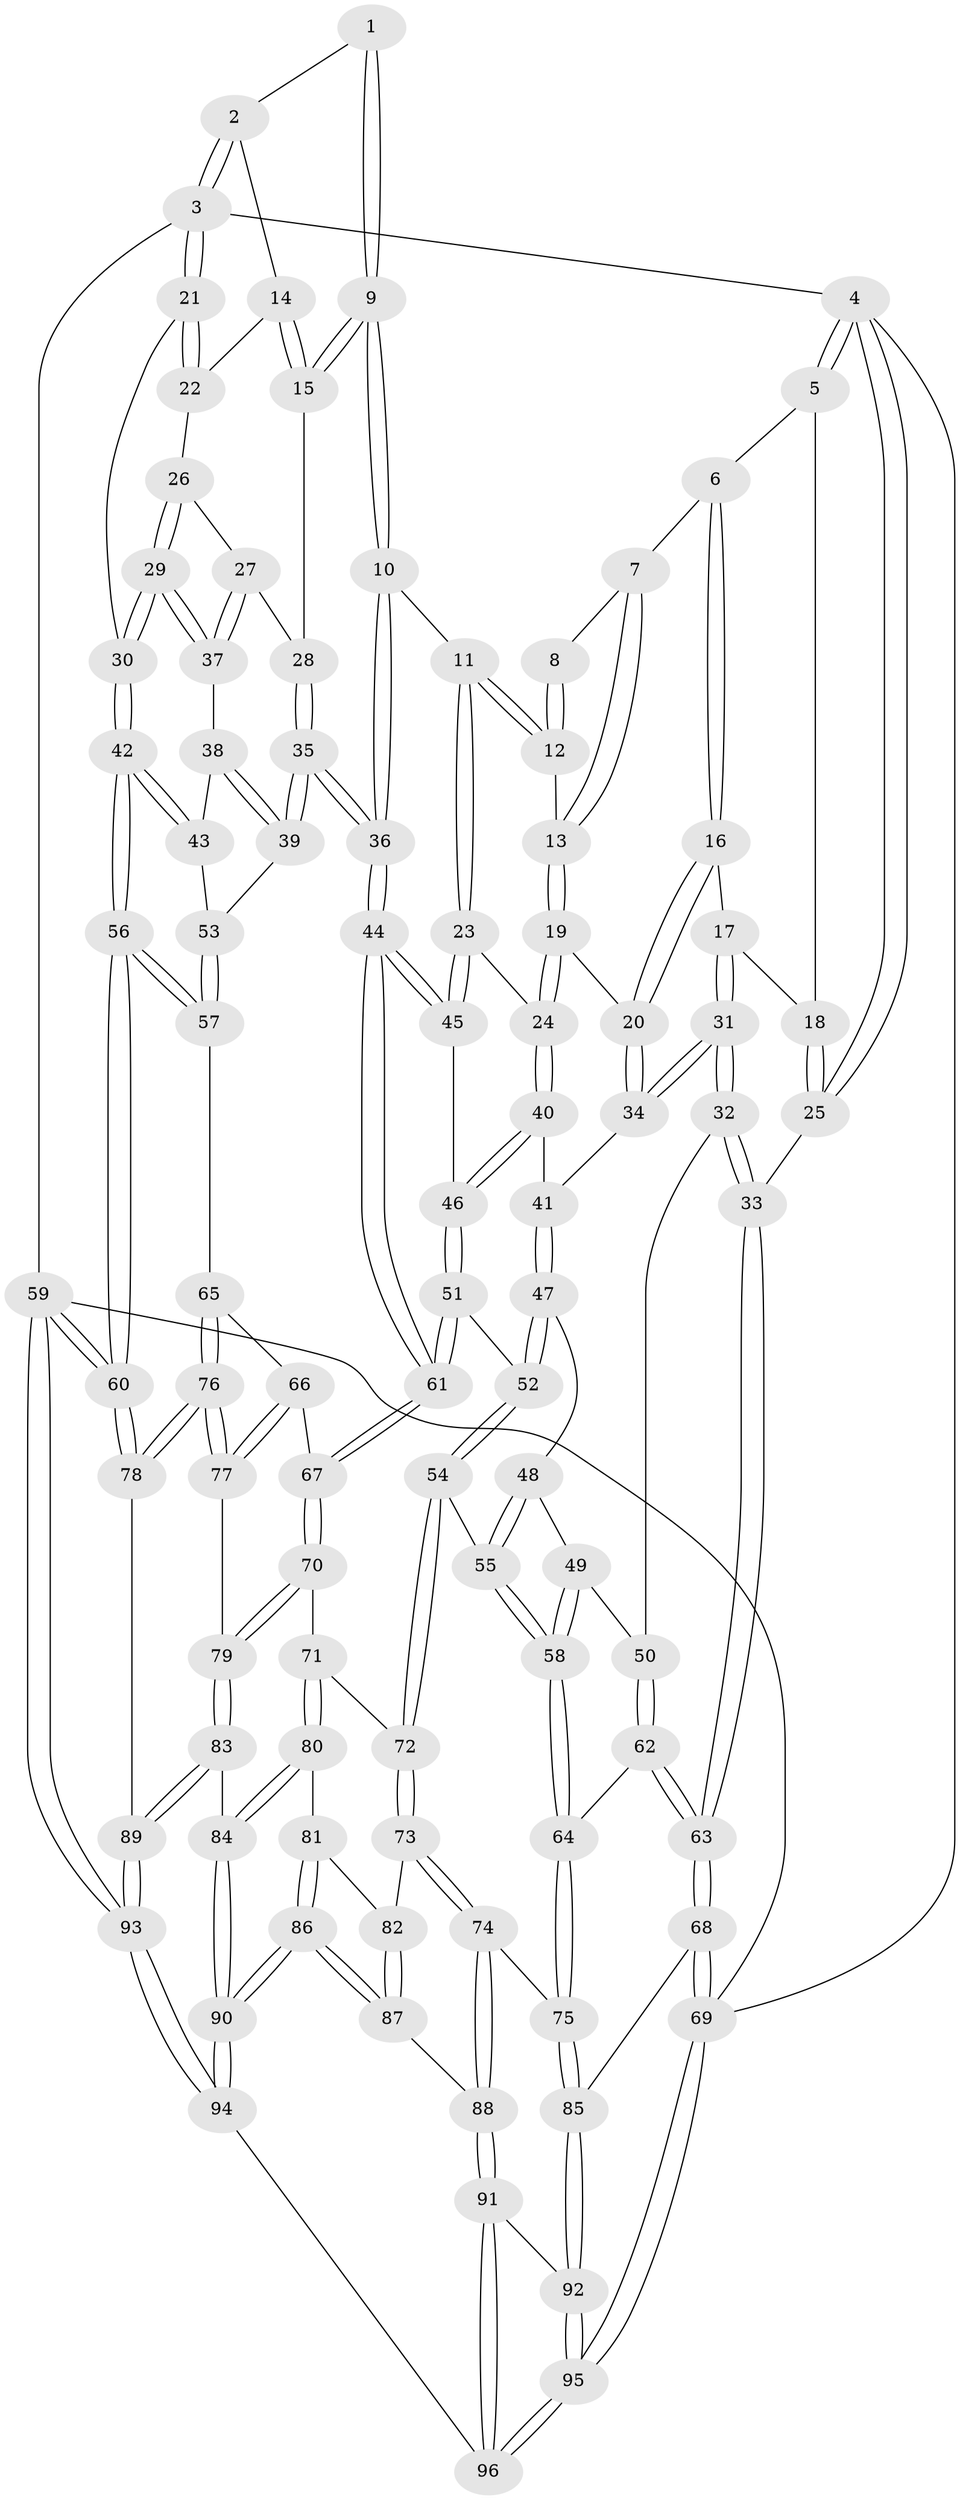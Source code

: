 // coarse degree distribution, {5: 0.5074626865671642, 3: 0.08955223880597014, 4: 0.22388059701492538, 6: 0.13432835820895522, 7: 0.029850746268656716, 8: 0.014925373134328358}
// Generated by graph-tools (version 1.1) at 2025/06/03/04/25 22:06:35]
// undirected, 96 vertices, 237 edges
graph export_dot {
graph [start="1"]
  node [color=gray90,style=filled];
  1 [pos="+0.5526425309457399+0"];
  2 [pos="+0.8640305997763948+0"];
  3 [pos="+1+0"];
  4 [pos="+0+0"];
  5 [pos="+0+0"];
  6 [pos="+0.20529194940020232+0"];
  7 [pos="+0.34797065757975126+0"];
  8 [pos="+0.5210750891259417+0"];
  9 [pos="+0.627767980604119+0.12165167911055196"];
  10 [pos="+0.6222380645394536+0.12809810315194373"];
  11 [pos="+0.5337304909047984+0.18317912377072668"];
  12 [pos="+0.48195011693097467+0.09362699876568632"];
  13 [pos="+0.36868864624760306+0.08149310740693708"];
  14 [pos="+0.8155649812812256+0"];
  15 [pos="+0.7359513523617314+0.11821272676039185"];
  16 [pos="+0.18506647697896558+0.08265969999877915"];
  17 [pos="+0.10826568086780088+0.1181339297952622"];
  18 [pos="+0.06600863663560524+0.10590134269679731"];
  19 [pos="+0.33923948288250333+0.15177463529128846"];
  20 [pos="+0.23449497293607158+0.14712274208511844"];
  21 [pos="+1+0"];
  22 [pos="+0.8945748584467028+0.11826682143585064"];
  23 [pos="+0.512858864757332+0.22061342785079796"];
  24 [pos="+0.3761200633117468+0.20033281793582686"];
  25 [pos="+0+0.1485965453821803"];
  26 [pos="+0.8947244923804193+0.12739939799293828"];
  27 [pos="+0.8637246037312305+0.18127237783901734"];
  28 [pos="+0.7493910951197618+0.1401401215230533"];
  29 [pos="+1+0.2643429131237134"];
  30 [pos="+1+0.27173958634672135"];
  31 [pos="+0.05225770088196079+0.32171703640529914"];
  32 [pos="+0.005356616914737606+0.34703674208799773"];
  33 [pos="+0+0.35824235337879795"];
  34 [pos="+0.18230631211172524+0.2948143116254779"];
  35 [pos="+0.7547846740343277+0.381435151629056"];
  36 [pos="+0.7452116222538635+0.3850178147995441"];
  37 [pos="+0.8696624930331297+0.20806827735428024"];
  38 [pos="+0.8637670244206384+0.22074419931186234"];
  39 [pos="+0.7623650364253189+0.38098470601598305"];
  40 [pos="+0.33052983112174744+0.2994805175791235"];
  41 [pos="+0.2178502488178252+0.3143755360170194"];
  42 [pos="+1+0.35635182738196697"];
  43 [pos="+1+0.366986741572706"];
  44 [pos="+0.727327631384547+0.3957195218632954"];
  45 [pos="+0.537808631615865+0.3260335357290358"];
  46 [pos="+0.42809907304340833+0.42260394602982954"];
  47 [pos="+0.26637400319316756+0.45257102283925316"];
  48 [pos="+0.23908302172920692+0.4667498357814061"];
  49 [pos="+0.17248681372735178+0.48318632439618714"];
  50 [pos="+0.1360204998957003+0.47617077939373775"];
  51 [pos="+0.41723901231056587+0.4546587749230934"];
  52 [pos="+0.3966957777279532+0.4939840424331626"];
  53 [pos="+0.8080016959868389+0.39352972570377087"];
  54 [pos="+0.39861976364565255+0.5088578663337936"];
  55 [pos="+0.23324037695287436+0.5598065253813838"];
  56 [pos="+1+0.6550457312898331"];
  57 [pos="+0.9131535157490202+0.5853086813610093"];
  58 [pos="+0.20443151472612375+0.6018235322004692"];
  59 [pos="+1+1"];
  60 [pos="+1+0.9132299050063455"];
  61 [pos="+0.6901570958108858+0.5054440379542415"];
  62 [pos="+0.10438632476872196+0.5879569209677027"];
  63 [pos="+0+0.6191654806438635"];
  64 [pos="+0.196895624358288+0.6548631258795514"];
  65 [pos="+0.856432894561015+0.6121530739412301"];
  66 [pos="+0.7857250946084631+0.6059550214675675"];
  67 [pos="+0.6819087330992434+0.5520358916858813"];
  68 [pos="+0+0.6387619083273959"];
  69 [pos="+0+1"];
  70 [pos="+0.6618867539310052+0.5773196288714276"];
  71 [pos="+0.5928666854651246+0.6279482307484765"];
  72 [pos="+0.4005839290415271+0.5174850960024796"];
  73 [pos="+0.33955132077556893+0.6579299535832228"];
  74 [pos="+0.27179898916955575+0.7058036717128144"];
  75 [pos="+0.2203787815733006+0.7017429249411017"];
  76 [pos="+0.8400334364092171+0.7575214308663647"];
  77 [pos="+0.7918083082850851+0.7439985388973871"];
  78 [pos="+0.8483898951371189+0.7640385396571079"];
  79 [pos="+0.7663807507631027+0.7455962729320157"];
  80 [pos="+0.5739706627642813+0.7101526542162538"];
  81 [pos="+0.4214087211218207+0.7024461619202662"];
  82 [pos="+0.4178839053696329+0.7016235061456562"];
  83 [pos="+0.7075378043588739+0.7829326939645748"];
  84 [pos="+0.5788911004700024+0.7361270828521791"];
  85 [pos="+0.15685659188944975+0.7522738131115237"];
  86 [pos="+0.4962789251024949+0.8821199638981058"];
  87 [pos="+0.4159239324870541+0.8554090950985349"];
  88 [pos="+0.33987972938192573+0.8454591212891345"];
  89 [pos="+0.7279371401641107+0.9451697606196039"];
  90 [pos="+0.5165046834932129+0.8907823580305241"];
  91 [pos="+0.29780308538166617+0.9042617818816985"];
  92 [pos="+0.1184177176610092+0.9111659101733337"];
  93 [pos="+0.7032089184411052+1"];
  94 [pos="+0.6015935996574311+1"];
  95 [pos="+0+1"];
  96 [pos="+0.36299895872762256+1"];
  1 -- 2;
  1 -- 9;
  1 -- 9;
  2 -- 3;
  2 -- 3;
  2 -- 14;
  3 -- 4;
  3 -- 21;
  3 -- 21;
  3 -- 59;
  4 -- 5;
  4 -- 5;
  4 -- 25;
  4 -- 25;
  4 -- 69;
  5 -- 6;
  5 -- 18;
  6 -- 7;
  6 -- 16;
  6 -- 16;
  7 -- 8;
  7 -- 13;
  7 -- 13;
  8 -- 12;
  8 -- 12;
  9 -- 10;
  9 -- 10;
  9 -- 15;
  9 -- 15;
  10 -- 11;
  10 -- 36;
  10 -- 36;
  11 -- 12;
  11 -- 12;
  11 -- 23;
  11 -- 23;
  12 -- 13;
  13 -- 19;
  13 -- 19;
  14 -- 15;
  14 -- 15;
  14 -- 22;
  15 -- 28;
  16 -- 17;
  16 -- 20;
  16 -- 20;
  17 -- 18;
  17 -- 31;
  17 -- 31;
  18 -- 25;
  18 -- 25;
  19 -- 20;
  19 -- 24;
  19 -- 24;
  20 -- 34;
  20 -- 34;
  21 -- 22;
  21 -- 22;
  21 -- 30;
  22 -- 26;
  23 -- 24;
  23 -- 45;
  23 -- 45;
  24 -- 40;
  24 -- 40;
  25 -- 33;
  26 -- 27;
  26 -- 29;
  26 -- 29;
  27 -- 28;
  27 -- 37;
  27 -- 37;
  28 -- 35;
  28 -- 35;
  29 -- 30;
  29 -- 30;
  29 -- 37;
  29 -- 37;
  30 -- 42;
  30 -- 42;
  31 -- 32;
  31 -- 32;
  31 -- 34;
  31 -- 34;
  32 -- 33;
  32 -- 33;
  32 -- 50;
  33 -- 63;
  33 -- 63;
  34 -- 41;
  35 -- 36;
  35 -- 36;
  35 -- 39;
  35 -- 39;
  36 -- 44;
  36 -- 44;
  37 -- 38;
  38 -- 39;
  38 -- 39;
  38 -- 43;
  39 -- 53;
  40 -- 41;
  40 -- 46;
  40 -- 46;
  41 -- 47;
  41 -- 47;
  42 -- 43;
  42 -- 43;
  42 -- 56;
  42 -- 56;
  43 -- 53;
  44 -- 45;
  44 -- 45;
  44 -- 61;
  44 -- 61;
  45 -- 46;
  46 -- 51;
  46 -- 51;
  47 -- 48;
  47 -- 52;
  47 -- 52;
  48 -- 49;
  48 -- 55;
  48 -- 55;
  49 -- 50;
  49 -- 58;
  49 -- 58;
  50 -- 62;
  50 -- 62;
  51 -- 52;
  51 -- 61;
  51 -- 61;
  52 -- 54;
  52 -- 54;
  53 -- 57;
  53 -- 57;
  54 -- 55;
  54 -- 72;
  54 -- 72;
  55 -- 58;
  55 -- 58;
  56 -- 57;
  56 -- 57;
  56 -- 60;
  56 -- 60;
  57 -- 65;
  58 -- 64;
  58 -- 64;
  59 -- 60;
  59 -- 60;
  59 -- 93;
  59 -- 93;
  59 -- 69;
  60 -- 78;
  60 -- 78;
  61 -- 67;
  61 -- 67;
  62 -- 63;
  62 -- 63;
  62 -- 64;
  63 -- 68;
  63 -- 68;
  64 -- 75;
  64 -- 75;
  65 -- 66;
  65 -- 76;
  65 -- 76;
  66 -- 67;
  66 -- 77;
  66 -- 77;
  67 -- 70;
  67 -- 70;
  68 -- 69;
  68 -- 69;
  68 -- 85;
  69 -- 95;
  69 -- 95;
  70 -- 71;
  70 -- 79;
  70 -- 79;
  71 -- 72;
  71 -- 80;
  71 -- 80;
  72 -- 73;
  72 -- 73;
  73 -- 74;
  73 -- 74;
  73 -- 82;
  74 -- 75;
  74 -- 88;
  74 -- 88;
  75 -- 85;
  75 -- 85;
  76 -- 77;
  76 -- 77;
  76 -- 78;
  76 -- 78;
  77 -- 79;
  78 -- 89;
  79 -- 83;
  79 -- 83;
  80 -- 81;
  80 -- 84;
  80 -- 84;
  81 -- 82;
  81 -- 86;
  81 -- 86;
  82 -- 87;
  82 -- 87;
  83 -- 84;
  83 -- 89;
  83 -- 89;
  84 -- 90;
  84 -- 90;
  85 -- 92;
  85 -- 92;
  86 -- 87;
  86 -- 87;
  86 -- 90;
  86 -- 90;
  87 -- 88;
  88 -- 91;
  88 -- 91;
  89 -- 93;
  89 -- 93;
  90 -- 94;
  90 -- 94;
  91 -- 92;
  91 -- 96;
  91 -- 96;
  92 -- 95;
  92 -- 95;
  93 -- 94;
  93 -- 94;
  94 -- 96;
  95 -- 96;
  95 -- 96;
}

